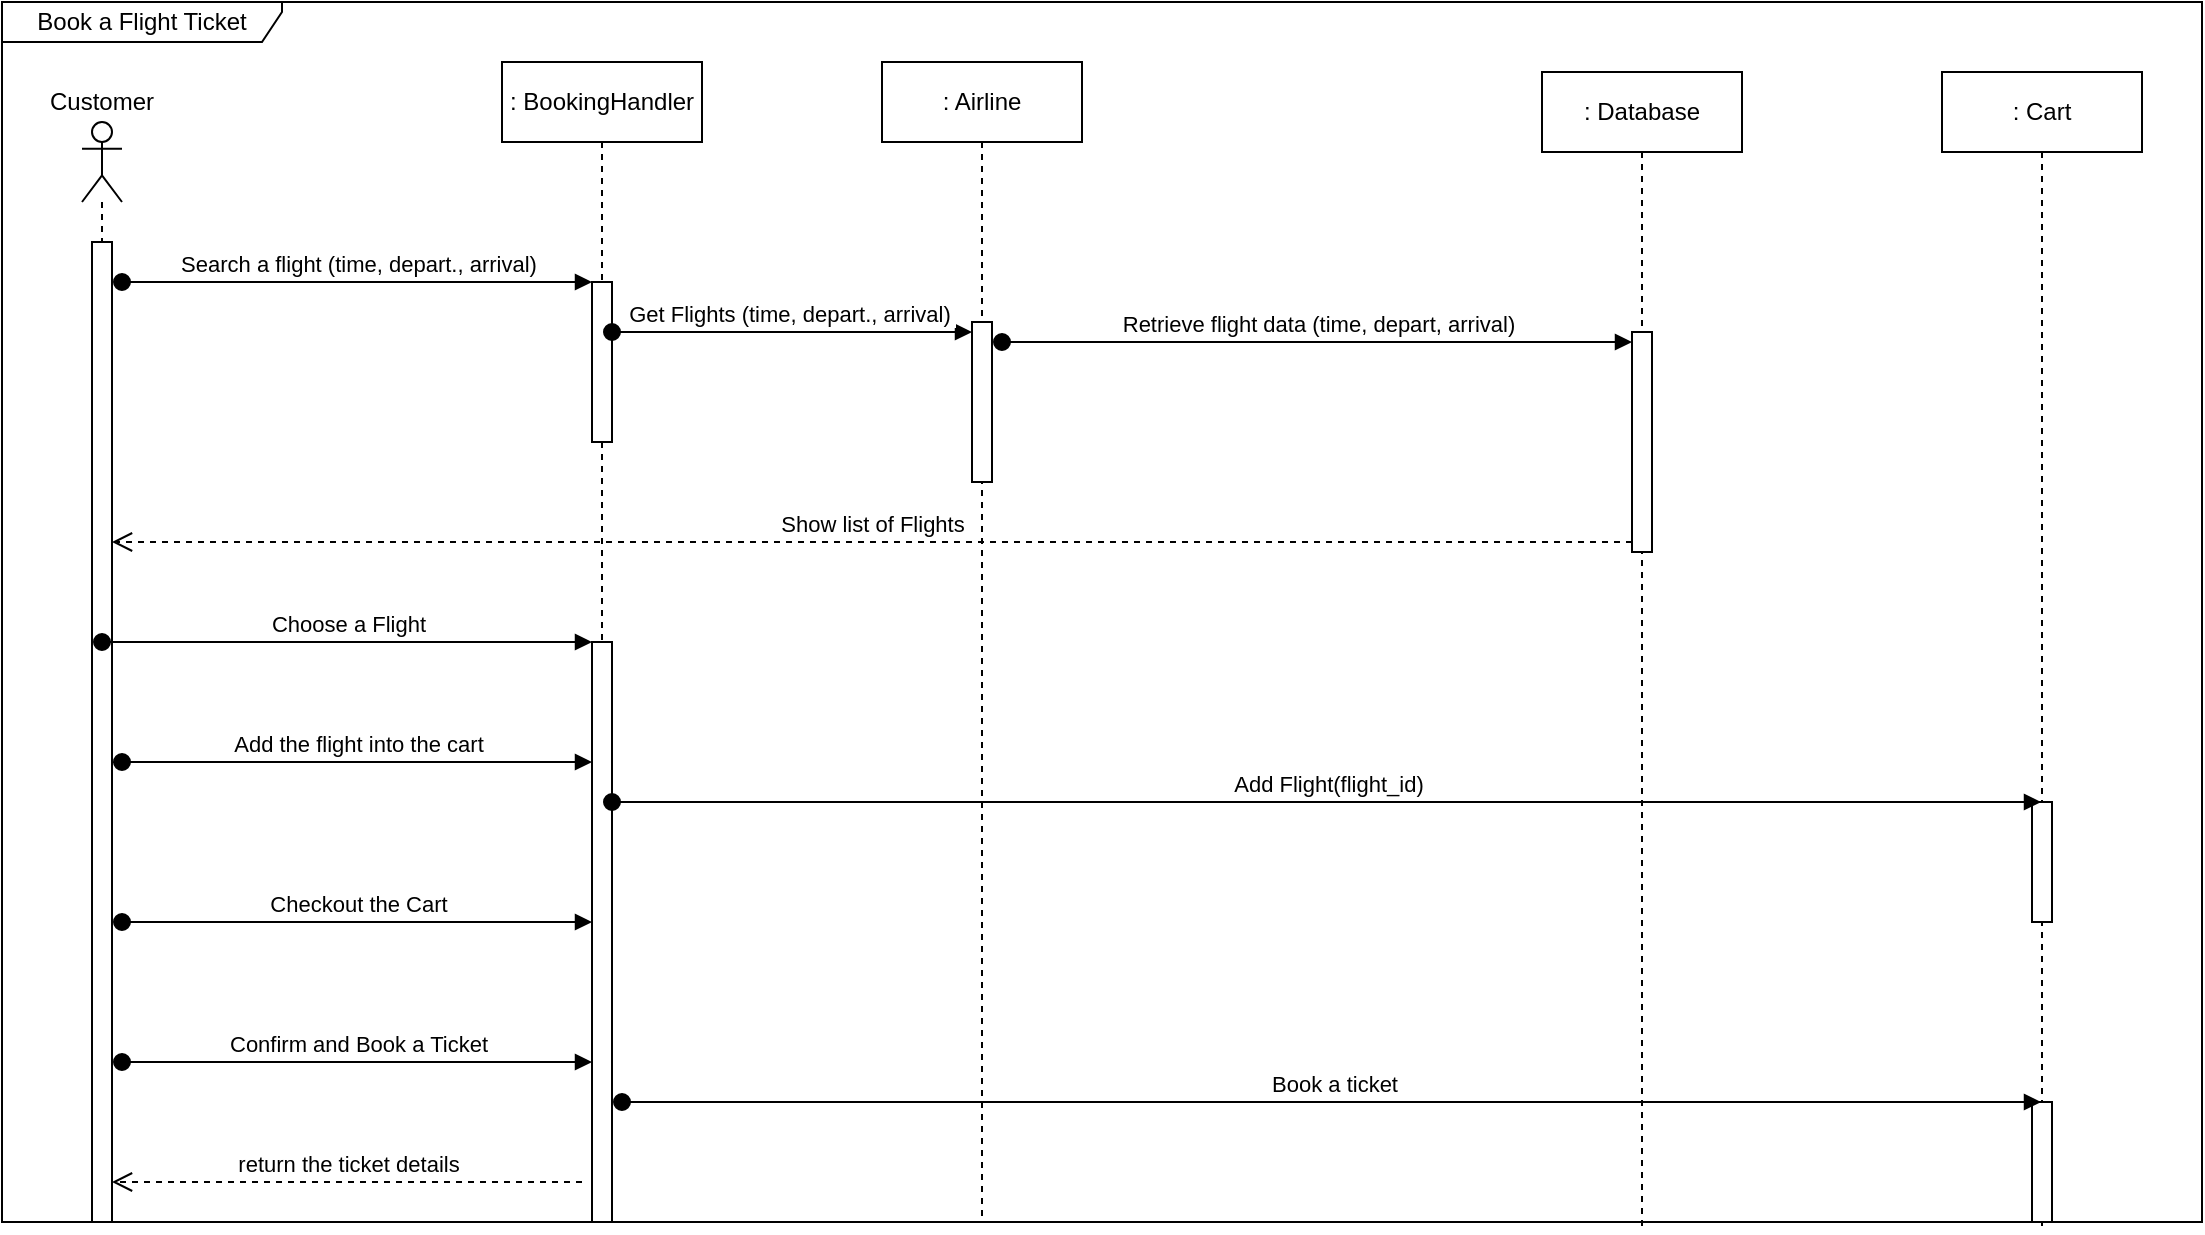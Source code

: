 <mxfile version="26.1.1">
  <diagram name="Page-1" id="2YBvvXClWsGukQMizWep">
    <mxGraphModel dx="2284" dy="819" grid="1" gridSize="10" guides="1" tooltips="1" connect="1" arrows="1" fold="1" page="1" pageScale="1" pageWidth="850" pageHeight="1100" math="0" shadow="0">
      <root>
        <mxCell id="0" />
        <mxCell id="1" parent="0" />
        <mxCell id="RQpd7-KfGWgF_9-NO3Ts-11" value=": BookingHandler" style="shape=umlLifeline;perimeter=lifelinePerimeter;whiteSpace=wrap;html=1;container=1;dropTarget=0;collapsible=0;recursiveResize=0;outlineConnect=0;portConstraint=eastwest;newEdgeStyle={&quot;curved&quot;:0,&quot;rounded&quot;:0};" vertex="1" parent="1">
          <mxGeometry x="40" y="80" width="100" height="580" as="geometry" />
        </mxCell>
        <mxCell id="RQpd7-KfGWgF_9-NO3Ts-13" value="Book a Flight Ticket" style="shape=umlFrame;whiteSpace=wrap;html=1;pointerEvents=0;width=140;height=20;" vertex="1" parent="1">
          <mxGeometry x="-210" y="50" width="1100" height="610" as="geometry" />
        </mxCell>
        <mxCell id="RQpd7-KfGWgF_9-NO3Ts-14" value="" style="shape=umlLifeline;perimeter=lifelinePerimeter;whiteSpace=wrap;html=1;container=1;dropTarget=0;collapsible=0;recursiveResize=0;outlineConnect=0;portConstraint=eastwest;newEdgeStyle={&quot;curved&quot;:0,&quot;rounded&quot;:0};participant=umlActor;" vertex="1" parent="1">
          <mxGeometry x="-170" y="110" width="20" height="540" as="geometry" />
        </mxCell>
        <mxCell id="RQpd7-KfGWgF_9-NO3Ts-20" value="" style="html=1;points=[[0,0,0,0,5],[0,1,0,0,-5],[1,0,0,0,5],[1,1,0,0,-5]];perimeter=orthogonalPerimeter;outlineConnect=0;targetShapes=umlLifeline;portConstraint=eastwest;newEdgeStyle={&quot;curved&quot;:0,&quot;rounded&quot;:0};" vertex="1" parent="RQpd7-KfGWgF_9-NO3Ts-14">
          <mxGeometry x="5" y="60" width="10" height="490" as="geometry" />
        </mxCell>
        <mxCell id="RQpd7-KfGWgF_9-NO3Ts-16" value="Customer" style="text;html=1;align=center;verticalAlign=middle;whiteSpace=wrap;rounded=0;" vertex="1" parent="1">
          <mxGeometry x="-190" y="85" width="60" height="30" as="geometry" />
        </mxCell>
        <mxCell id="RQpd7-KfGWgF_9-NO3Ts-17" value=": Airline" style="shape=umlLifeline;perimeter=lifelinePerimeter;whiteSpace=wrap;html=1;container=1;dropTarget=0;collapsible=0;recursiveResize=0;outlineConnect=0;portConstraint=eastwest;newEdgeStyle={&quot;curved&quot;:0,&quot;rounded&quot;:0};" vertex="1" parent="1">
          <mxGeometry x="230" y="80" width="100" height="580" as="geometry" />
        </mxCell>
        <mxCell id="RQpd7-KfGWgF_9-NO3Ts-23" value="" style="html=1;points=[[0,0,0,0,5],[0,1,0,0,-5],[1,0,0,0,5],[1,1,0,0,-5]];perimeter=orthogonalPerimeter;outlineConnect=0;targetShapes=umlLifeline;portConstraint=eastwest;newEdgeStyle={&quot;curved&quot;:0,&quot;rounded&quot;:0};" vertex="1" parent="RQpd7-KfGWgF_9-NO3Ts-17">
          <mxGeometry x="45" y="130" width="10" height="80" as="geometry" />
        </mxCell>
        <mxCell id="RQpd7-KfGWgF_9-NO3Ts-21" value="Search a flight (time, depart., arrival)" style="html=1;verticalAlign=bottom;startArrow=oval;startFill=1;endArrow=block;startSize=8;curved=0;rounded=0;" edge="1" parent="1" target="RQpd7-KfGWgF_9-NO3Ts-22">
          <mxGeometry x="0.004" width="60" relative="1" as="geometry">
            <mxPoint x="-150" y="190" as="sourcePoint" />
            <mxPoint x="-90" y="190" as="targetPoint" />
            <mxPoint as="offset" />
          </mxGeometry>
        </mxCell>
        <mxCell id="RQpd7-KfGWgF_9-NO3Ts-22" value="" style="html=1;points=[[0,0,0,0,5],[0,1,0,0,-5],[1,0,0,0,5],[1,1,0,0,-5]];perimeter=orthogonalPerimeter;outlineConnect=0;targetShapes=umlLifeline;portConstraint=eastwest;newEdgeStyle={&quot;curved&quot;:0,&quot;rounded&quot;:0};" vertex="1" parent="1">
          <mxGeometry x="85" y="190" width="10" height="80" as="geometry" />
        </mxCell>
        <mxCell id="RQpd7-KfGWgF_9-NO3Ts-24" value="Get Flights (time, depart., arrival)&amp;nbsp;" style="html=1;verticalAlign=bottom;startArrow=oval;startFill=1;endArrow=block;startSize=8;curved=0;rounded=0;entryX=0;entryY=0;entryDx=0;entryDy=5;entryPerimeter=0;" edge="1" parent="1" source="RQpd7-KfGWgF_9-NO3Ts-22" target="RQpd7-KfGWgF_9-NO3Ts-23">
          <mxGeometry width="60" relative="1" as="geometry">
            <mxPoint x="390" y="350" as="sourcePoint" />
            <mxPoint x="450" y="350" as="targetPoint" />
          </mxGeometry>
        </mxCell>
        <mxCell id="RQpd7-KfGWgF_9-NO3Ts-25" value=": Database" style="shape=umlLifeline;perimeter=lifelinePerimeter;whiteSpace=wrap;html=1;container=1;dropTarget=0;collapsible=0;recursiveResize=0;outlineConnect=0;portConstraint=eastwest;newEdgeStyle={&quot;curved&quot;:0,&quot;rounded&quot;:0};" vertex="1" parent="1">
          <mxGeometry x="560" y="85" width="100" height="580" as="geometry" />
        </mxCell>
        <mxCell id="RQpd7-KfGWgF_9-NO3Ts-26" value="" style="html=1;points=[[0,0,0,0,5],[0,1,0,0,-5],[1,0,0,0,5],[1,1,0,0,-5]];perimeter=orthogonalPerimeter;outlineConnect=0;targetShapes=umlLifeline;portConstraint=eastwest;newEdgeStyle={&quot;curved&quot;:0,&quot;rounded&quot;:0};" vertex="1" parent="RQpd7-KfGWgF_9-NO3Ts-25">
          <mxGeometry x="45" y="130" width="10" height="110" as="geometry" />
        </mxCell>
        <mxCell id="RQpd7-KfGWgF_9-NO3Ts-27" value="Retrieve flight data (time, depart, arrival)" style="html=1;verticalAlign=bottom;startArrow=oval;startFill=1;endArrow=block;startSize=8;curved=0;rounded=0;" edge="1" parent="1" target="RQpd7-KfGWgF_9-NO3Ts-26">
          <mxGeometry width="60" relative="1" as="geometry">
            <mxPoint x="290" y="220" as="sourcePoint" />
            <mxPoint x="455" y="220" as="targetPoint" />
          </mxGeometry>
        </mxCell>
        <mxCell id="RQpd7-KfGWgF_9-NO3Ts-29" value="Show list of Flights" style="html=1;verticalAlign=bottom;endArrow=open;dashed=1;endSize=8;curved=0;rounded=0;" edge="1" parent="1" source="RQpd7-KfGWgF_9-NO3Ts-26" target="RQpd7-KfGWgF_9-NO3Ts-20">
          <mxGeometry relative="1" as="geometry">
            <mxPoint x="460" y="350" as="sourcePoint" />
            <mxPoint x="380" y="350" as="targetPoint" />
            <Array as="points">
              <mxPoint x="430" y="320" />
            </Array>
          </mxGeometry>
        </mxCell>
        <mxCell id="RQpd7-KfGWgF_9-NO3Ts-30" value="" style="html=1;points=[[0,0,0,0,5],[0,1,0,0,-5],[1,0,0,0,5],[1,1,0,0,-5]];perimeter=orthogonalPerimeter;outlineConnect=0;targetShapes=umlLifeline;portConstraint=eastwest;newEdgeStyle={&quot;curved&quot;:0,&quot;rounded&quot;:0};" vertex="1" parent="1">
          <mxGeometry x="85" y="370" width="10" height="290" as="geometry" />
        </mxCell>
        <mxCell id="RQpd7-KfGWgF_9-NO3Ts-38" value="Choose a Flight" style="html=1;verticalAlign=bottom;startArrow=oval;startFill=1;endArrow=block;startSize=8;curved=0;rounded=0;" edge="1" parent="1" target="RQpd7-KfGWgF_9-NO3Ts-30">
          <mxGeometry x="0.004" width="60" relative="1" as="geometry">
            <mxPoint x="-160" y="370" as="sourcePoint" />
            <mxPoint x="-100" y="370" as="targetPoint" />
            <mxPoint as="offset" />
          </mxGeometry>
        </mxCell>
        <mxCell id="RQpd7-KfGWgF_9-NO3Ts-39" value="Add the flight into the cart" style="html=1;verticalAlign=bottom;startArrow=oval;startFill=1;endArrow=block;startSize=8;curved=0;rounded=0;" edge="1" parent="1" target="RQpd7-KfGWgF_9-NO3Ts-30">
          <mxGeometry width="60" relative="1" as="geometry">
            <mxPoint x="-150" y="430" as="sourcePoint" />
            <mxPoint x="-90" y="430" as="targetPoint" />
            <Array as="points">
              <mxPoint x="-130" y="430" />
            </Array>
          </mxGeometry>
        </mxCell>
        <mxCell id="RQpd7-KfGWgF_9-NO3Ts-40" value=": Cart" style="shape=umlLifeline;perimeter=lifelinePerimeter;whiteSpace=wrap;html=1;container=1;dropTarget=0;collapsible=0;recursiveResize=0;outlineConnect=0;portConstraint=eastwest;newEdgeStyle={&quot;curved&quot;:0,&quot;rounded&quot;:0};" vertex="1" parent="1">
          <mxGeometry x="760" y="85" width="100" height="580" as="geometry" />
        </mxCell>
        <mxCell id="RQpd7-KfGWgF_9-NO3Ts-41" value="" style="html=1;points=[[0,0,0,0,5],[0,1,0,0,-5],[1,0,0,0,5],[1,1,0,0,-5]];perimeter=orthogonalPerimeter;outlineConnect=0;targetShapes=umlLifeline;portConstraint=eastwest;newEdgeStyle={&quot;curved&quot;:0,&quot;rounded&quot;:0};" vertex="1" parent="RQpd7-KfGWgF_9-NO3Ts-40">
          <mxGeometry x="45" y="365" width="10" height="60" as="geometry" />
        </mxCell>
        <mxCell id="RQpd7-KfGWgF_9-NO3Ts-49" value="" style="html=1;points=[[0,0,0,0,5],[0,1,0,0,-5],[1,0,0,0,5],[1,1,0,0,-5]];perimeter=orthogonalPerimeter;outlineConnect=0;targetShapes=umlLifeline;portConstraint=eastwest;newEdgeStyle={&quot;curved&quot;:0,&quot;rounded&quot;:0};" vertex="1" parent="RQpd7-KfGWgF_9-NO3Ts-40">
          <mxGeometry x="45" y="515" width="10" height="60" as="geometry" />
        </mxCell>
        <mxCell id="RQpd7-KfGWgF_9-NO3Ts-42" value="Add Flight(flight_id)" style="html=1;verticalAlign=bottom;startArrow=oval;startFill=1;endArrow=block;startSize=8;curved=0;rounded=0;" edge="1" parent="1" target="RQpd7-KfGWgF_9-NO3Ts-40">
          <mxGeometry width="60" relative="1" as="geometry">
            <mxPoint x="95" y="450" as="sourcePoint" />
            <mxPoint x="330" y="450" as="targetPoint" />
            <Array as="points">
              <mxPoint x="115" y="450" />
            </Array>
          </mxGeometry>
        </mxCell>
        <mxCell id="RQpd7-KfGWgF_9-NO3Ts-46" value="Checkout the Cart" style="html=1;verticalAlign=bottom;startArrow=oval;startFill=1;endArrow=block;startSize=8;curved=0;rounded=0;" edge="1" parent="1" target="RQpd7-KfGWgF_9-NO3Ts-30">
          <mxGeometry width="60" relative="1" as="geometry">
            <mxPoint x="-150" y="510" as="sourcePoint" />
            <mxPoint x="-90" y="510" as="targetPoint" />
          </mxGeometry>
        </mxCell>
        <mxCell id="RQpd7-KfGWgF_9-NO3Ts-47" value="Confirm and Book a Ticket" style="html=1;verticalAlign=bottom;startArrow=oval;startFill=1;endArrow=block;startSize=8;curved=0;rounded=0;" edge="1" parent="1">
          <mxGeometry x="0.004" width="60" relative="1" as="geometry">
            <mxPoint x="-150" y="580" as="sourcePoint" />
            <mxPoint x="85" y="580" as="targetPoint" />
            <mxPoint as="offset" />
          </mxGeometry>
        </mxCell>
        <mxCell id="RQpd7-KfGWgF_9-NO3Ts-48" value="Book a ticket" style="html=1;verticalAlign=bottom;startArrow=oval;startFill=1;endArrow=block;startSize=8;curved=0;rounded=0;" edge="1" parent="1" target="RQpd7-KfGWgF_9-NO3Ts-40">
          <mxGeometry x="0.004" width="60" relative="1" as="geometry">
            <mxPoint x="100" y="600" as="sourcePoint" />
            <mxPoint x="335" y="600" as="targetPoint" />
            <mxPoint as="offset" />
          </mxGeometry>
        </mxCell>
        <mxCell id="RQpd7-KfGWgF_9-NO3Ts-51" value="return the ticket details" style="html=1;verticalAlign=bottom;endArrow=open;dashed=1;endSize=8;curved=0;rounded=0;" edge="1" parent="1" target="RQpd7-KfGWgF_9-NO3Ts-20">
          <mxGeometry relative="1" as="geometry">
            <mxPoint x="80" y="640" as="sourcePoint" />
            <mxPoint x="720" y="640" as="targetPoint" />
            <Array as="points" />
          </mxGeometry>
        </mxCell>
      </root>
    </mxGraphModel>
  </diagram>
</mxfile>
